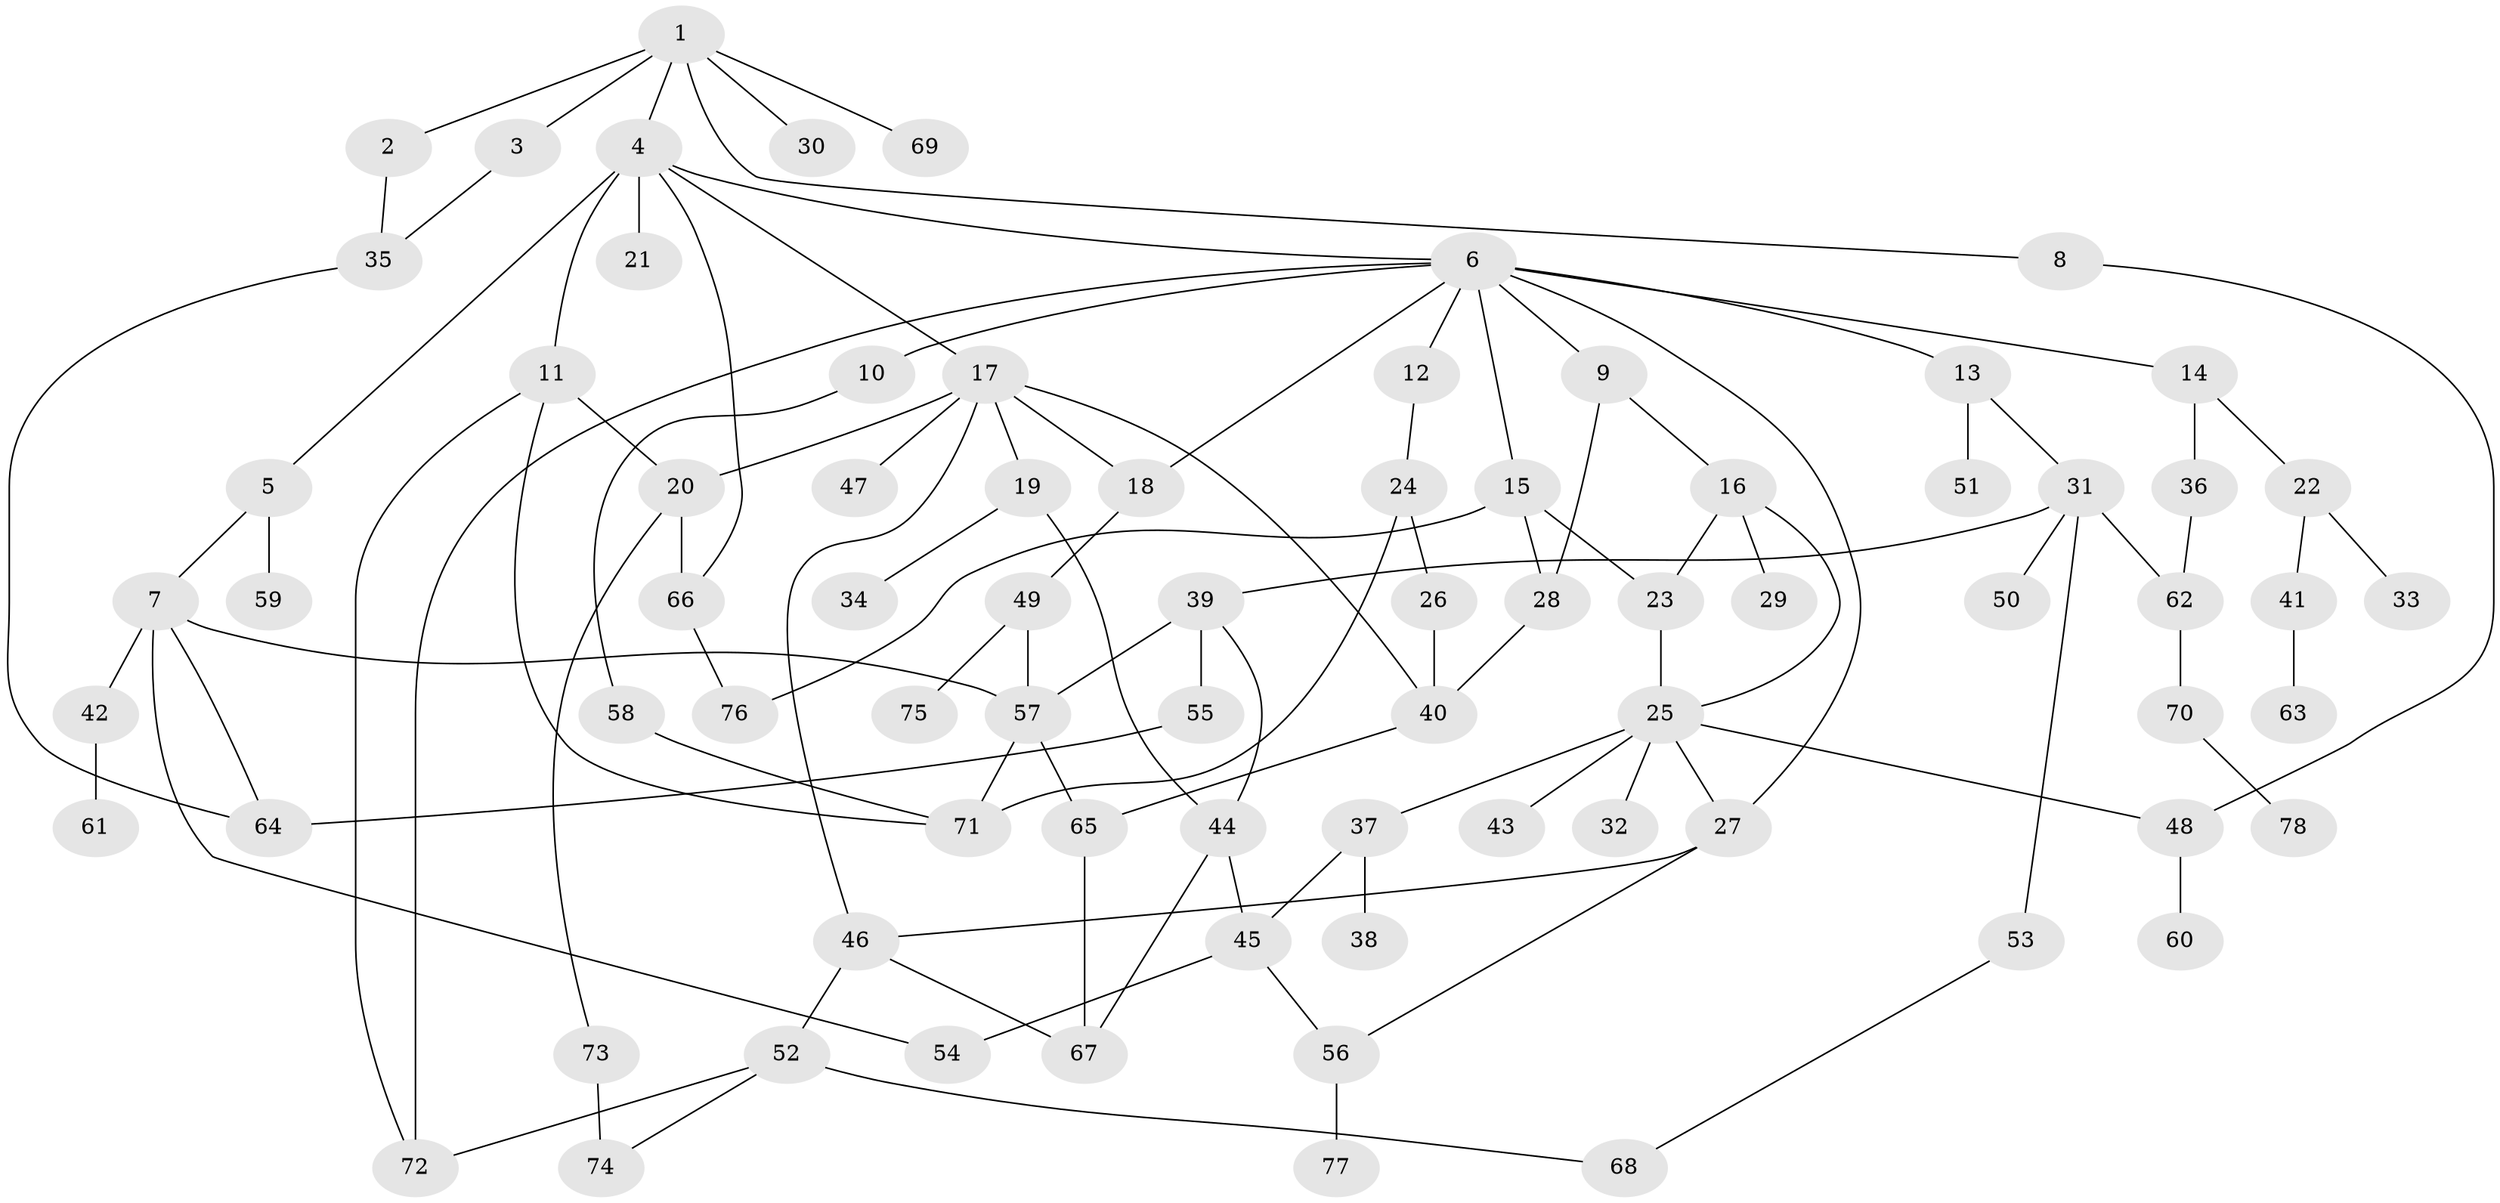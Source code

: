 // Generated by graph-tools (version 1.1) at 2025/13/03/09/25 04:13:36]
// undirected, 78 vertices, 109 edges
graph export_dot {
graph [start="1"]
  node [color=gray90,style=filled];
  1;
  2;
  3;
  4;
  5;
  6;
  7;
  8;
  9;
  10;
  11;
  12;
  13;
  14;
  15;
  16;
  17;
  18;
  19;
  20;
  21;
  22;
  23;
  24;
  25;
  26;
  27;
  28;
  29;
  30;
  31;
  32;
  33;
  34;
  35;
  36;
  37;
  38;
  39;
  40;
  41;
  42;
  43;
  44;
  45;
  46;
  47;
  48;
  49;
  50;
  51;
  52;
  53;
  54;
  55;
  56;
  57;
  58;
  59;
  60;
  61;
  62;
  63;
  64;
  65;
  66;
  67;
  68;
  69;
  70;
  71;
  72;
  73;
  74;
  75;
  76;
  77;
  78;
  1 -- 2;
  1 -- 3;
  1 -- 4;
  1 -- 8;
  1 -- 30;
  1 -- 69;
  2 -- 35;
  3 -- 35;
  4 -- 5;
  4 -- 6;
  4 -- 11;
  4 -- 17;
  4 -- 21;
  4 -- 66;
  5 -- 7;
  5 -- 59;
  6 -- 9;
  6 -- 10;
  6 -- 12;
  6 -- 13;
  6 -- 14;
  6 -- 15;
  6 -- 27;
  6 -- 18;
  6 -- 72;
  7 -- 42;
  7 -- 57;
  7 -- 64;
  7 -- 54;
  8 -- 48;
  9 -- 16;
  9 -- 28;
  10 -- 58;
  11 -- 71;
  11 -- 72;
  11 -- 20;
  12 -- 24;
  13 -- 31;
  13 -- 51;
  14 -- 22;
  14 -- 36;
  15 -- 28;
  15 -- 23;
  15 -- 76;
  16 -- 23;
  16 -- 25;
  16 -- 29;
  17 -- 18;
  17 -- 19;
  17 -- 20;
  17 -- 47;
  17 -- 40;
  17 -- 46;
  18 -- 49;
  19 -- 34;
  19 -- 44;
  20 -- 66;
  20 -- 73;
  22 -- 33;
  22 -- 41;
  23 -- 25;
  24 -- 26;
  24 -- 71;
  25 -- 32;
  25 -- 37;
  25 -- 43;
  25 -- 48;
  25 -- 27;
  26 -- 40;
  27 -- 46;
  27 -- 56;
  28 -- 40;
  31 -- 39;
  31 -- 50;
  31 -- 53;
  31 -- 62;
  35 -- 64;
  36 -- 62;
  37 -- 38;
  37 -- 45;
  39 -- 55;
  39 -- 57;
  39 -- 44;
  40 -- 65;
  41 -- 63;
  42 -- 61;
  44 -- 45;
  44 -- 67;
  45 -- 54;
  45 -- 56;
  46 -- 52;
  46 -- 67;
  48 -- 60;
  49 -- 75;
  49 -- 57;
  52 -- 68;
  52 -- 74;
  52 -- 72;
  53 -- 68;
  55 -- 64;
  56 -- 77;
  57 -- 65;
  57 -- 71;
  58 -- 71;
  62 -- 70;
  65 -- 67;
  66 -- 76;
  70 -- 78;
  73 -- 74;
}
